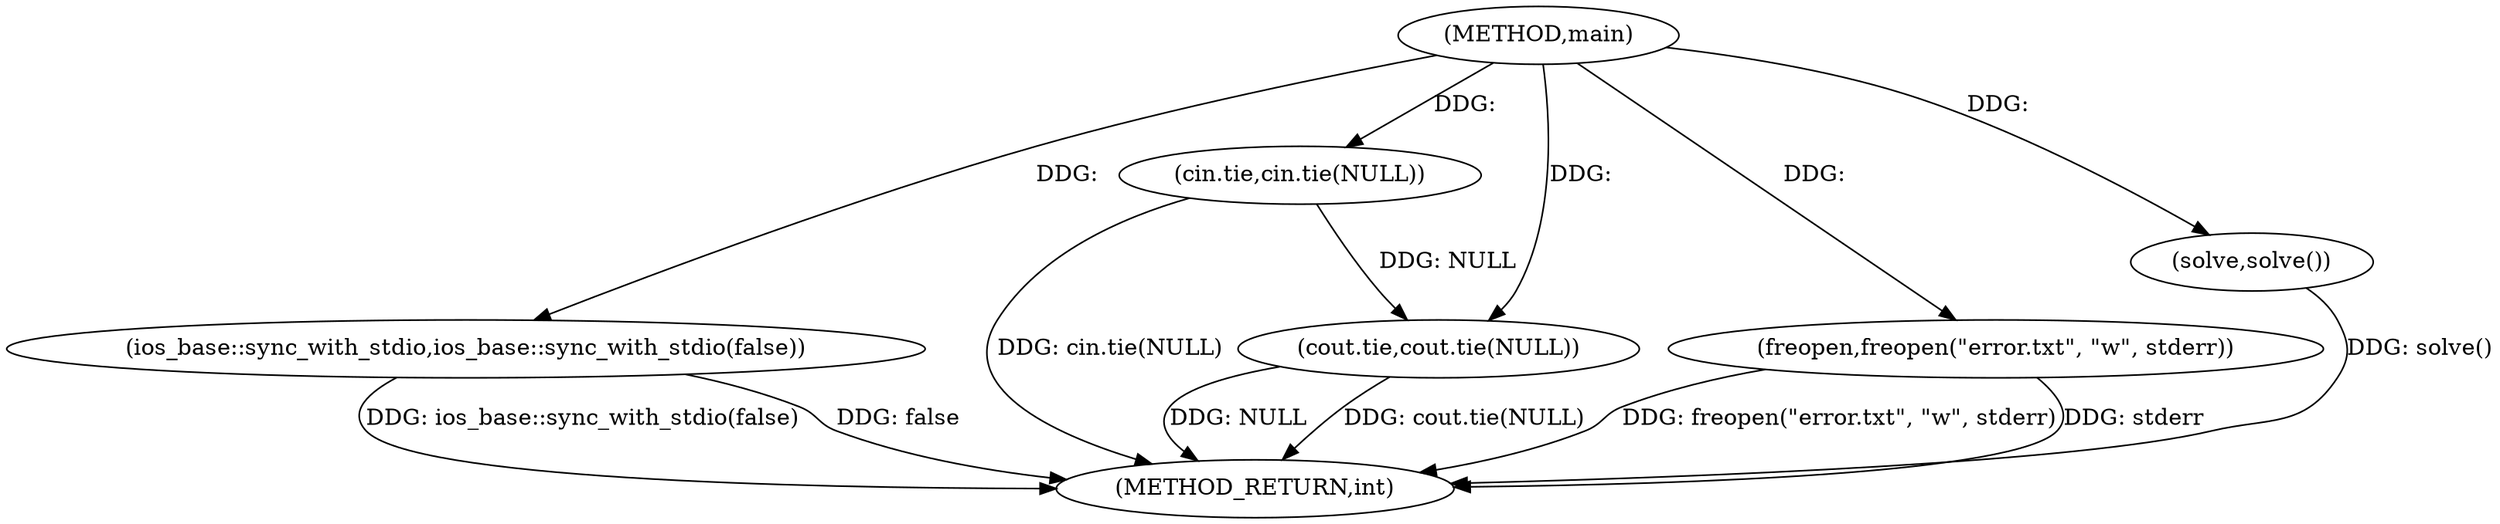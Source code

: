 digraph "main" {  
"1000457" [label = "(METHOD,main)" ]
"1000471" [label = "(METHOD_RETURN,int)" ]
"1000459" [label = "(ios_base::sync_with_stdio,ios_base::sync_with_stdio(false))" ]
"1000461" [label = "(cin.tie,cin.tie(NULL))" ]
"1000463" [label = "(cout.tie,cout.tie(NULL))" ]
"1000465" [label = "(freopen,freopen(\"error.txt\", \"w\", stderr))" ]
"1000470" [label = "(solve,solve())" ]
  "1000459" -> "1000471"  [ label = "DDG: ios_base::sync_with_stdio(false)"] 
  "1000461" -> "1000471"  [ label = "DDG: cin.tie(NULL)"] 
  "1000463" -> "1000471"  [ label = "DDG: NULL"] 
  "1000463" -> "1000471"  [ label = "DDG: cout.tie(NULL)"] 
  "1000465" -> "1000471"  [ label = "DDG: freopen(\"error.txt\", \"w\", stderr)"] 
  "1000470" -> "1000471"  [ label = "DDG: solve()"] 
  "1000459" -> "1000471"  [ label = "DDG: false"] 
  "1000465" -> "1000471"  [ label = "DDG: stderr"] 
  "1000457" -> "1000459"  [ label = "DDG: "] 
  "1000457" -> "1000461"  [ label = "DDG: "] 
  "1000461" -> "1000463"  [ label = "DDG: NULL"] 
  "1000457" -> "1000463"  [ label = "DDG: "] 
  "1000457" -> "1000465"  [ label = "DDG: "] 
  "1000457" -> "1000470"  [ label = "DDG: "] 
}
